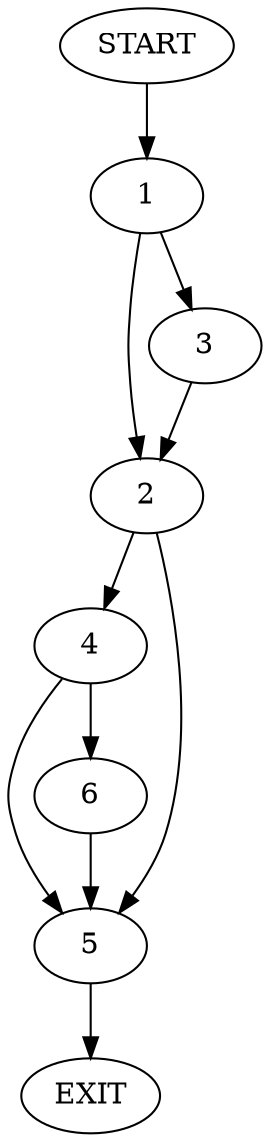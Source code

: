 digraph {
0 [label="START"]
7 [label="EXIT"]
0 -> 1
1 -> 2
1 -> 3
3 -> 2
2 -> 4
2 -> 5
5 -> 7
4 -> 6
4 -> 5
6 -> 5
}
